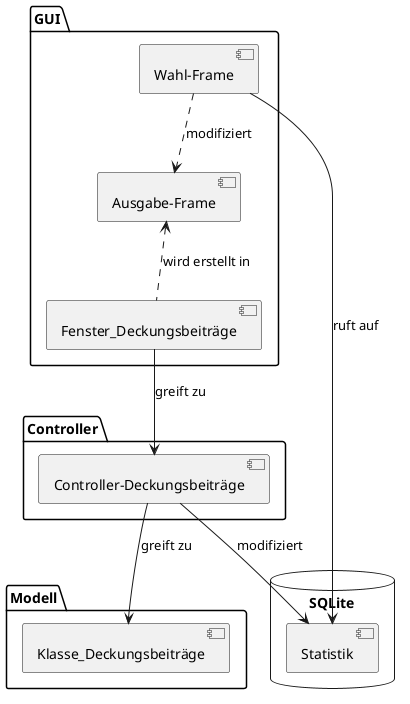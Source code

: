 @startuml Komponentendiagramm

package "GUI" {
    [Wahl-Frame] ..> [Ausgabe-Frame] : modifiziert
    [Ausgabe-Frame] <.. [Fenster_Deckungsbeiträge] : wird erstellt in

}


package "Controller" {
    [Fenster_Deckungsbeiträge] --> [Controller-Deckungsbeiträge] : greift zu
}

package "Modell" {
[Controller-Deckungsbeiträge] --> [Klasse_Deckungsbeiträge] : greift zu


}

database "SQLite" {
    [Controller-Deckungsbeiträge] --> [Statistik] : modifiziert
    [Wahl-Frame] --> [Statistik] : ruft auf

}

    
@enduml